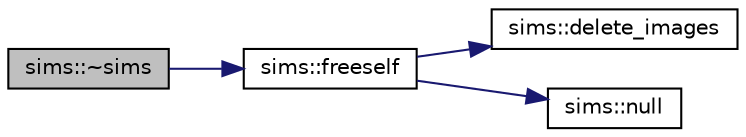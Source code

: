 digraph "sims::~sims"
{
  edge [fontname="Helvetica",fontsize="10",labelfontname="Helvetica",labelfontsize="10"];
  node [fontname="Helvetica",fontsize="10",shape=record];
  rankdir="LR";
  Node11 [label="sims::~sims",height=0.2,width=0.4,color="black", fillcolor="grey75", style="filled", fontcolor="black"];
  Node11 -> Node12 [color="midnightblue",fontsize="10",style="solid",fontname="Helvetica"];
  Node12 [label="sims::freeself",height=0.2,width=0.4,color="black", fillcolor="white", style="filled",URL="$d9/df3/classsims.html#ab596438fd94e1fcafbf69d32024e93bf"];
  Node12 -> Node13 [color="midnightblue",fontsize="10",style="solid",fontname="Helvetica"];
  Node13 [label="sims::delete_images",height=0.2,width=0.4,color="black", fillcolor="white", style="filled",URL="$d9/df3/classsims.html#a5a4fd410f399c81c847052861e3bc3ff"];
  Node12 -> Node14 [color="midnightblue",fontsize="10",style="solid",fontname="Helvetica"];
  Node14 [label="sims::null",height=0.2,width=0.4,color="black", fillcolor="white", style="filled",URL="$d9/df3/classsims.html#a47d4aacfa330b9a59d87fb6bf7529e08"];
}
